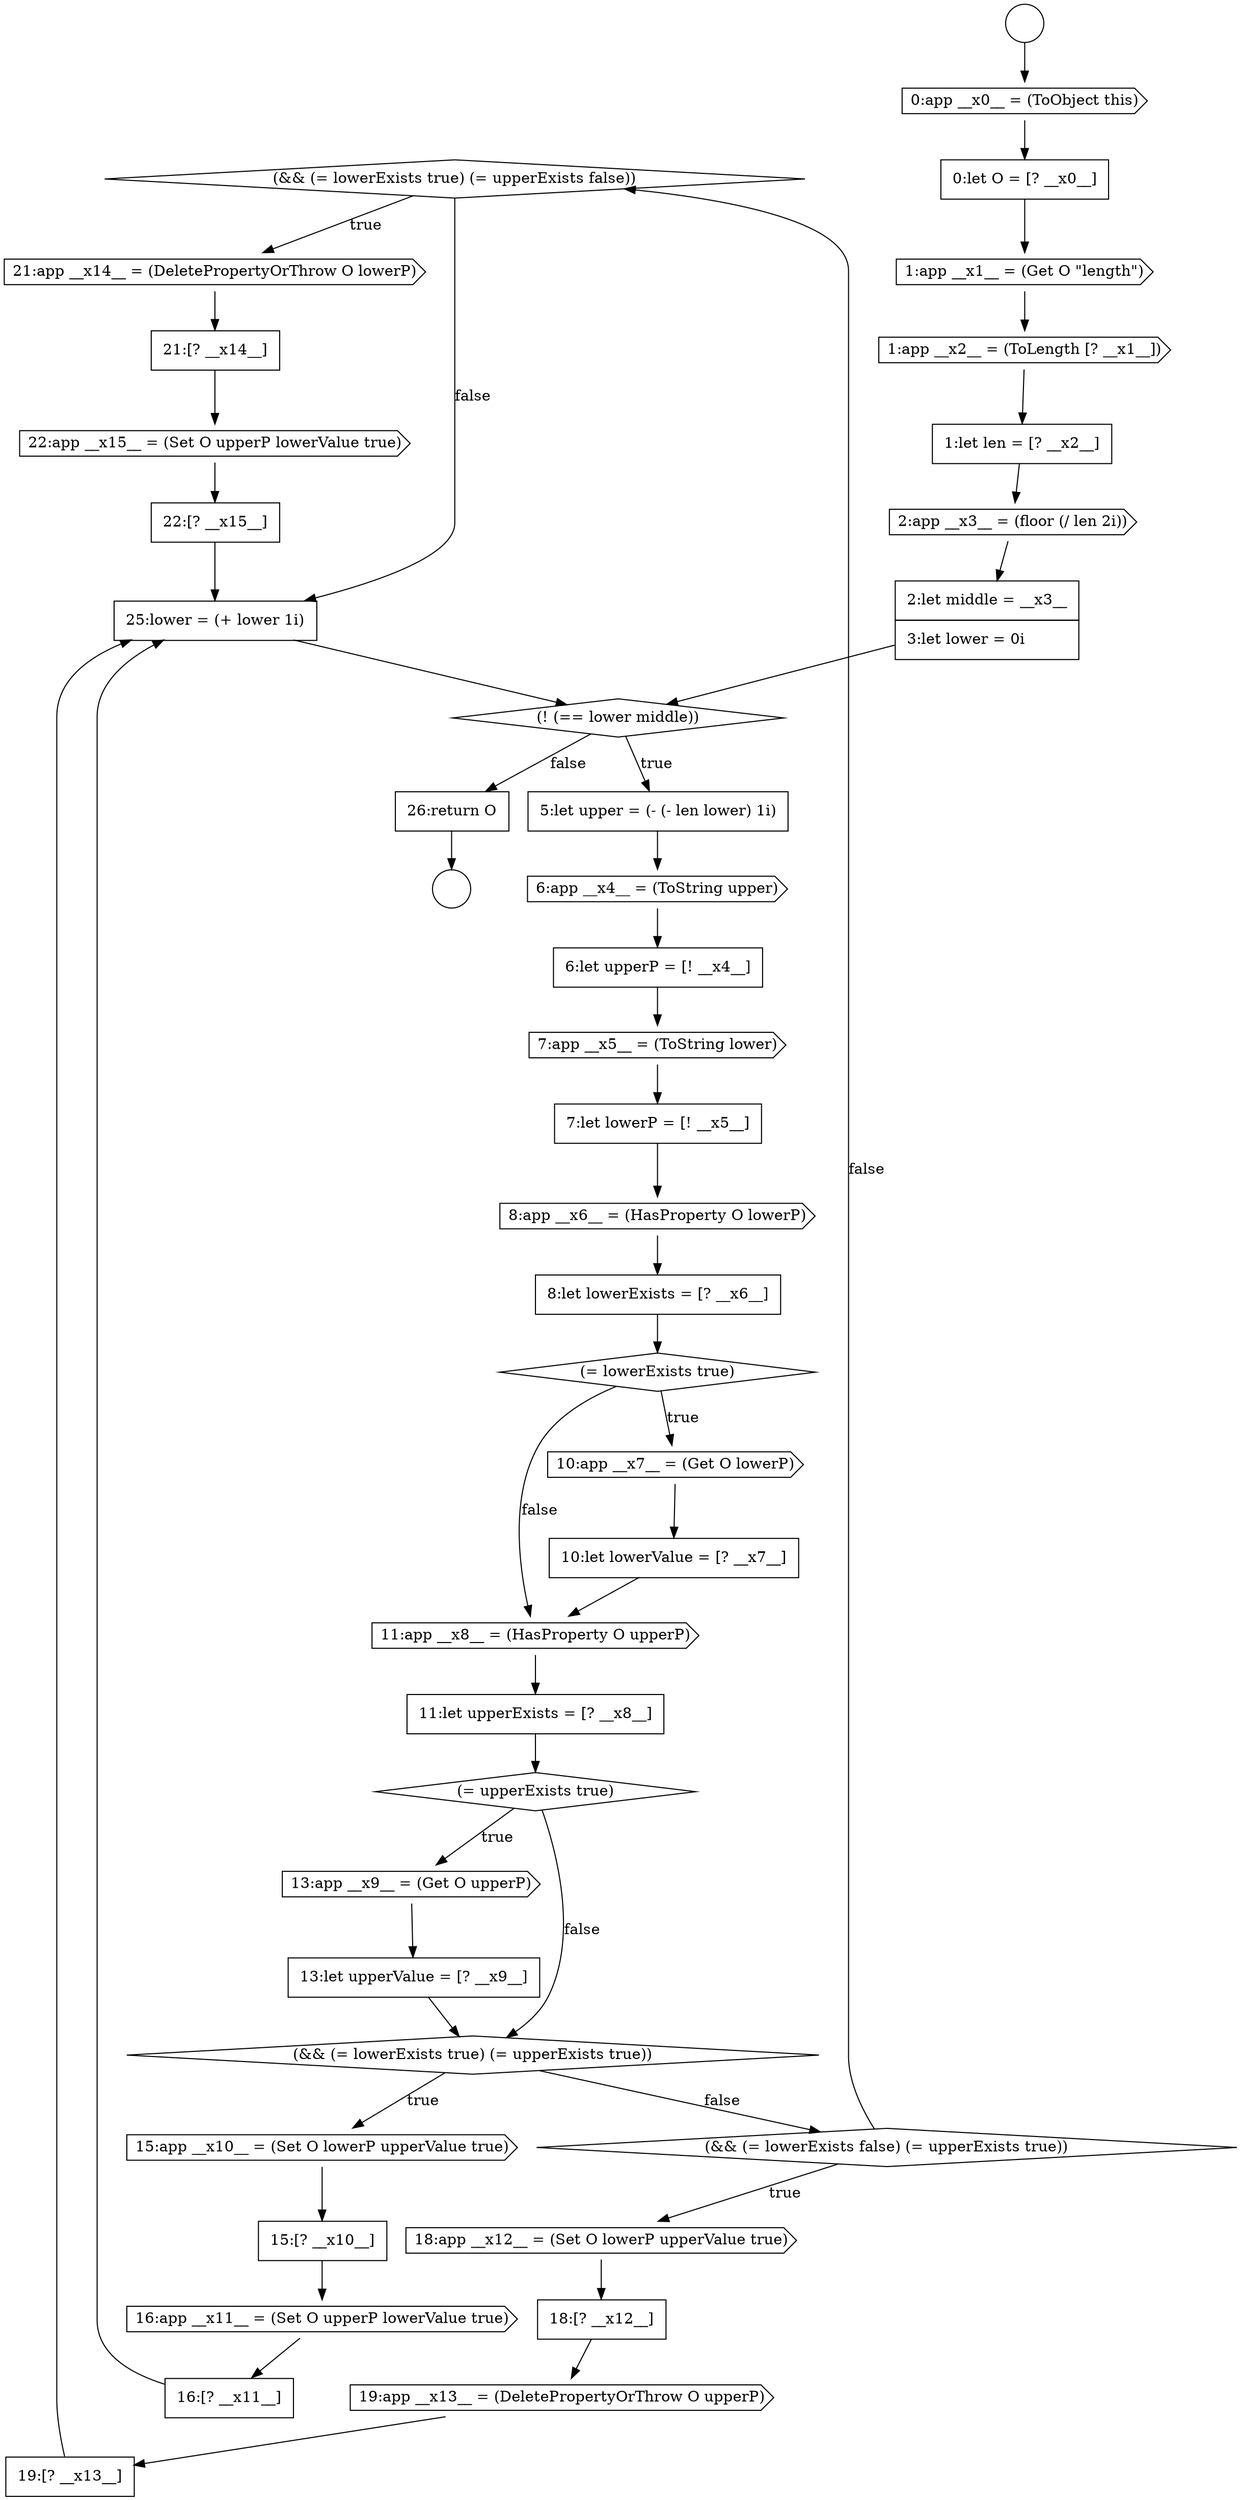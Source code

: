 digraph {
  node15138 [shape=diamond, label=<<font color="black">(&amp;&amp; (= lowerExists true) (= upperExists false))</font>> color="black" fillcolor="white" style=filled]
  node15130 [shape=none, margin=0, label=<<font color="black">
    <table border="0" cellborder="1" cellspacing="0" cellpadding="10">
      <tr><td align="left">15:[? __x10__]</td></tr>
    </table>
  </font>> color="black" fillcolor="white" style=filled]
  node15110 [shape=cds, label=<<font color="black">2:app __x3__ = (floor (/ len 2i))</font>> color="black" fillcolor="white" style=filled]
  node15105 [shape=cds, label=<<font color="black">0:app __x0__ = (ToObject this)</font>> color="black" fillcolor="white" style=filled]
  node15133 [shape=diamond, label=<<font color="black">(&amp;&amp; (= lowerExists false) (= upperExists true))</font>> color="black" fillcolor="white" style=filled]
  node15118 [shape=cds, label=<<font color="black">8:app __x6__ = (HasProperty O lowerP)</font>> color="black" fillcolor="white" style=filled]
  node15114 [shape=cds, label=<<font color="black">6:app __x4__ = (ToString upper)</font>> color="black" fillcolor="white" style=filled]
  node15117 [shape=none, margin=0, label=<<font color="black">
    <table border="0" cellborder="1" cellspacing="0" cellpadding="10">
      <tr><td align="left">7:let lowerP = [! __x5__]</td></tr>
    </table>
  </font>> color="black" fillcolor="white" style=filled]
  node15113 [shape=none, margin=0, label=<<font color="black">
    <table border="0" cellborder="1" cellspacing="0" cellpadding="10">
      <tr><td align="left">5:let upper = (- (- len lower) 1i)</td></tr>
    </table>
  </font>> color="black" fillcolor="white" style=filled]
  node15140 [shape=none, margin=0, label=<<font color="black">
    <table border="0" cellborder="1" cellspacing="0" cellpadding="10">
      <tr><td align="left">21:[? __x14__]</td></tr>
    </table>
  </font>> color="black" fillcolor="white" style=filled]
  node15122 [shape=none, margin=0, label=<<font color="black">
    <table border="0" cellborder="1" cellspacing="0" cellpadding="10">
      <tr><td align="left">10:let lowerValue = [? __x7__]</td></tr>
    </table>
  </font>> color="black" fillcolor="white" style=filled]
  node15116 [shape=cds, label=<<font color="black">7:app __x5__ = (ToString lower)</font>> color="black" fillcolor="white" style=filled]
  node15120 [shape=diamond, label=<<font color="black">(= lowerExists true)</font>> color="black" fillcolor="white" style=filled]
  node15134 [shape=cds, label=<<font color="black">18:app __x12__ = (Set O lowerP upperValue true)</font>> color="black" fillcolor="white" style=filled]
  node15115 [shape=none, margin=0, label=<<font color="black">
    <table border="0" cellborder="1" cellspacing="0" cellpadding="10">
      <tr><td align="left">6:let upperP = [! __x4__]</td></tr>
    </table>
  </font>> color="black" fillcolor="white" style=filled]
  node15143 [shape=none, margin=0, label=<<font color="black">
    <table border="0" cellborder="1" cellspacing="0" cellpadding="10">
      <tr><td align="left">25:lower = (+ lower 1i)</td></tr>
    </table>
  </font>> color="black" fillcolor="white" style=filled]
  node15119 [shape=none, margin=0, label=<<font color="black">
    <table border="0" cellborder="1" cellspacing="0" cellpadding="10">
      <tr><td align="left">8:let lowerExists = [? __x6__]</td></tr>
    </table>
  </font>> color="black" fillcolor="white" style=filled]
  node15104 [shape=circle label=" " color="black" fillcolor="white" style=filled]
  node15135 [shape=none, margin=0, label=<<font color="black">
    <table border="0" cellborder="1" cellspacing="0" cellpadding="10">
      <tr><td align="left">18:[? __x12__]</td></tr>
    </table>
  </font>> color="black" fillcolor="white" style=filled]
  node15125 [shape=diamond, label=<<font color="black">(= upperExists true)</font>> color="black" fillcolor="white" style=filled]
  node15129 [shape=cds, label=<<font color="black">15:app __x10__ = (Set O lowerP upperValue true)</font>> color="black" fillcolor="white" style=filled]
  node15103 [shape=circle label=" " color="black" fillcolor="white" style=filled]
  node15137 [shape=none, margin=0, label=<<font color="black">
    <table border="0" cellborder="1" cellspacing="0" cellpadding="10">
      <tr><td align="left">19:[? __x13__]</td></tr>
    </table>
  </font>> color="black" fillcolor="white" style=filled]
  node15142 [shape=none, margin=0, label=<<font color="black">
    <table border="0" cellborder="1" cellspacing="0" cellpadding="10">
      <tr><td align="left">22:[? __x15__]</td></tr>
    </table>
  </font>> color="black" fillcolor="white" style=filled]
  node15141 [shape=cds, label=<<font color="black">22:app __x15__ = (Set O upperP lowerValue true)</font>> color="black" fillcolor="white" style=filled]
  node15126 [shape=cds, label=<<font color="black">13:app __x9__ = (Get O upperP)</font>> color="black" fillcolor="white" style=filled]
  node15121 [shape=cds, label=<<font color="black">10:app __x7__ = (Get O lowerP)</font>> color="black" fillcolor="white" style=filled]
  node15136 [shape=cds, label=<<font color="black">19:app __x13__ = (DeletePropertyOrThrow O upperP)</font>> color="black" fillcolor="white" style=filled]
  node15106 [shape=none, margin=0, label=<<font color="black">
    <table border="0" cellborder="1" cellspacing="0" cellpadding="10">
      <tr><td align="left">0:let O = [? __x0__]</td></tr>
    </table>
  </font>> color="black" fillcolor="white" style=filled]
  node15111 [shape=none, margin=0, label=<<font color="black">
    <table border="0" cellborder="1" cellspacing="0" cellpadding="10">
      <tr><td align="left">2:let middle = __x3__</td></tr>
      <tr><td align="left">3:let lower = 0i</td></tr>
    </table>
  </font>> color="black" fillcolor="white" style=filled]
  node15107 [shape=cds, label=<<font color="black">1:app __x1__ = (Get O &quot;length&quot;)</font>> color="black" fillcolor="white" style=filled]
  node15112 [shape=diamond, label=<<font color="black">(! (== lower middle))</font>> color="black" fillcolor="white" style=filled]
  node15127 [shape=none, margin=0, label=<<font color="black">
    <table border="0" cellborder="1" cellspacing="0" cellpadding="10">
      <tr><td align="left">13:let upperValue = [? __x9__]</td></tr>
    </table>
  </font>> color="black" fillcolor="white" style=filled]
  node15132 [shape=none, margin=0, label=<<font color="black">
    <table border="0" cellborder="1" cellspacing="0" cellpadding="10">
      <tr><td align="left">16:[? __x11__]</td></tr>
    </table>
  </font>> color="black" fillcolor="white" style=filled]
  node15131 [shape=cds, label=<<font color="black">16:app __x11__ = (Set O upperP lowerValue true)</font>> color="black" fillcolor="white" style=filled]
  node15144 [shape=none, margin=0, label=<<font color="black">
    <table border="0" cellborder="1" cellspacing="0" cellpadding="10">
      <tr><td align="left">26:return O</td></tr>
    </table>
  </font>> color="black" fillcolor="white" style=filled]
  node15139 [shape=cds, label=<<font color="black">21:app __x14__ = (DeletePropertyOrThrow O lowerP)</font>> color="black" fillcolor="white" style=filled]
  node15124 [shape=none, margin=0, label=<<font color="black">
    <table border="0" cellborder="1" cellspacing="0" cellpadding="10">
      <tr><td align="left">11:let upperExists = [? __x8__]</td></tr>
    </table>
  </font>> color="black" fillcolor="white" style=filled]
  node15109 [shape=none, margin=0, label=<<font color="black">
    <table border="0" cellborder="1" cellspacing="0" cellpadding="10">
      <tr><td align="left">1:let len = [? __x2__]</td></tr>
    </table>
  </font>> color="black" fillcolor="white" style=filled]
  node15108 [shape=cds, label=<<font color="black">1:app __x2__ = (ToLength [? __x1__])</font>> color="black" fillcolor="white" style=filled]
  node15123 [shape=cds, label=<<font color="black">11:app __x8__ = (HasProperty O upperP)</font>> color="black" fillcolor="white" style=filled]
  node15128 [shape=diamond, label=<<font color="black">(&amp;&amp; (= lowerExists true) (= upperExists true))</font>> color="black" fillcolor="white" style=filled]
  node15121 -> node15122 [ color="black"]
  node15125 -> node15126 [label=<<font color="black">true</font>> color="black"]
  node15125 -> node15128 [label=<<font color="black">false</font>> color="black"]
  node15127 -> node15128 [ color="black"]
  node15120 -> node15121 [label=<<font color="black">true</font>> color="black"]
  node15120 -> node15123 [label=<<font color="black">false</font>> color="black"]
  node15138 -> node15139 [label=<<font color="black">true</font>> color="black"]
  node15138 -> node15143 [label=<<font color="black">false</font>> color="black"]
  node15132 -> node15143 [ color="black"]
  node15134 -> node15135 [ color="black"]
  node15110 -> node15111 [ color="black"]
  node15115 -> node15116 [ color="black"]
  node15144 -> node15104 [ color="black"]
  node15142 -> node15143 [ color="black"]
  node15114 -> node15115 [ color="black"]
  node15116 -> node15117 [ color="black"]
  node15141 -> node15142 [ color="black"]
  node15124 -> node15125 [ color="black"]
  node15109 -> node15110 [ color="black"]
  node15131 -> node15132 [ color="black"]
  node15123 -> node15124 [ color="black"]
  node15130 -> node15131 [ color="black"]
  node15108 -> node15109 [ color="black"]
  node15136 -> node15137 [ color="black"]
  node15128 -> node15129 [label=<<font color="black">true</font>> color="black"]
  node15128 -> node15133 [label=<<font color="black">false</font>> color="black"]
  node15126 -> node15127 [ color="black"]
  node15137 -> node15143 [ color="black"]
  node15133 -> node15134 [label=<<font color="black">true</font>> color="black"]
  node15133 -> node15138 [label=<<font color="black">false</font>> color="black"]
  node15113 -> node15114 [ color="black"]
  node15122 -> node15123 [ color="black"]
  node15139 -> node15140 [ color="black"]
  node15105 -> node15106 [ color="black"]
  node15143 -> node15112 [ color="black"]
  node15119 -> node15120 [ color="black"]
  node15140 -> node15141 [ color="black"]
  node15106 -> node15107 [ color="black"]
  node15103 -> node15105 [ color="black"]
  node15135 -> node15136 [ color="black"]
  node15107 -> node15108 [ color="black"]
  node15117 -> node15118 [ color="black"]
  node15129 -> node15130 [ color="black"]
  node15118 -> node15119 [ color="black"]
  node15111 -> node15112 [ color="black"]
  node15112 -> node15113 [label=<<font color="black">true</font>> color="black"]
  node15112 -> node15144 [label=<<font color="black">false</font>> color="black"]
}
